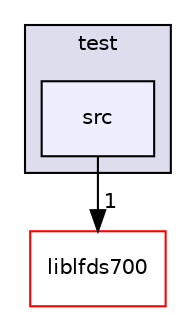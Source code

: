digraph "UTIL/LFDS/liblfds7.0.0/test/src" {
  compound=true
  node [ fontsize="10", fontname="Helvetica"];
  edge [ labelfontsize="10", labelfontname="Helvetica"];
  subgraph clusterdir_f85fa054bb826041dcd8b357c28140f2 {
    graph [ bgcolor="#ddddee", pencolor="black", label="test" fontname="Helvetica", fontsize="10", URL="dir_f85fa054bb826041dcd8b357c28140f2.html"]
  dir_57f6b906d4843f92c7301e88f4916a69 [shape=box, label="src", style="filled", fillcolor="#eeeeff", pencolor="black", URL="dir_57f6b906d4843f92c7301e88f4916a69.html"];
  }
  dir_325e01d27f86c8d9d9d5b4f6165b75ed [shape=box label="liblfds700" fillcolor="white" style="filled" color="red" URL="dir_325e01d27f86c8d9d9d5b4f6165b75ed.html"];
  dir_57f6b906d4843f92c7301e88f4916a69->dir_325e01d27f86c8d9d9d5b4f6165b75ed [headlabel="1", labeldistance=1.5 headhref="dir_000030_000055.html"];
}
